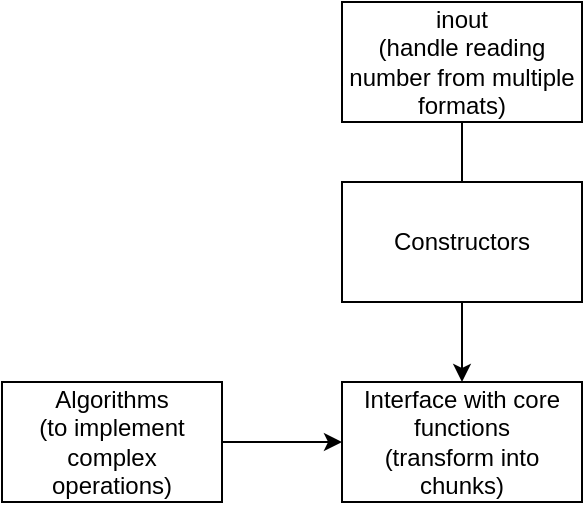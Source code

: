 <mxfile>
    <diagram id="EXb6XwQUdt9C59f3TpLu" name="Page-1">
        <mxGraphModel dx="535" dy="513" grid="1" gridSize="10" guides="1" tooltips="1" connect="1" arrows="1" fold="1" page="1" pageScale="1" pageWidth="850" pageHeight="1100" math="0" shadow="0">
            <root>
                <mxCell id="0"/>
                <mxCell id="1" parent="0"/>
                <mxCell id="4" style="edgeStyle=none;html=1;exitX=0.5;exitY=1;exitDx=0;exitDy=0;entryX=0.5;entryY=0;entryDx=0;entryDy=0;" parent="1" source="2" target="3" edge="1">
                    <mxGeometry relative="1" as="geometry"/>
                </mxCell>
                <mxCell id="2" value="inout&lt;br&gt;(handle reading number from multiple formats)" style="rounded=0;whiteSpace=wrap;html=1;" parent="1" vertex="1">
                    <mxGeometry x="180" y="20" width="120" height="60" as="geometry"/>
                </mxCell>
                <mxCell id="3" value="Interface with core functions&lt;br&gt;(transform into chunks)" style="rounded=0;whiteSpace=wrap;html=1;" parent="1" vertex="1">
                    <mxGeometry x="180" y="210" width="120" height="60" as="geometry"/>
                </mxCell>
                <mxCell id="6" style="edgeStyle=none;html=1;entryX=0;entryY=0.5;entryDx=0;entryDy=0;exitX=1;exitY=0.5;exitDx=0;exitDy=0;" edge="1" parent="1" source="5" target="3">
                    <mxGeometry relative="1" as="geometry"/>
                </mxCell>
                <mxCell id="5" value="Algorithms&lt;br&gt;(to implement complex operations)" style="rounded=0;whiteSpace=wrap;html=1;" vertex="1" parent="1">
                    <mxGeometry x="10" y="210" width="110" height="60" as="geometry"/>
                </mxCell>
                <mxCell id="7" value="Constructors" style="rounded=0;whiteSpace=wrap;html=1;" vertex="1" parent="1">
                    <mxGeometry x="180" y="110" width="120" height="60" as="geometry"/>
                </mxCell>
            </root>
        </mxGraphModel>
    </diagram>
</mxfile>